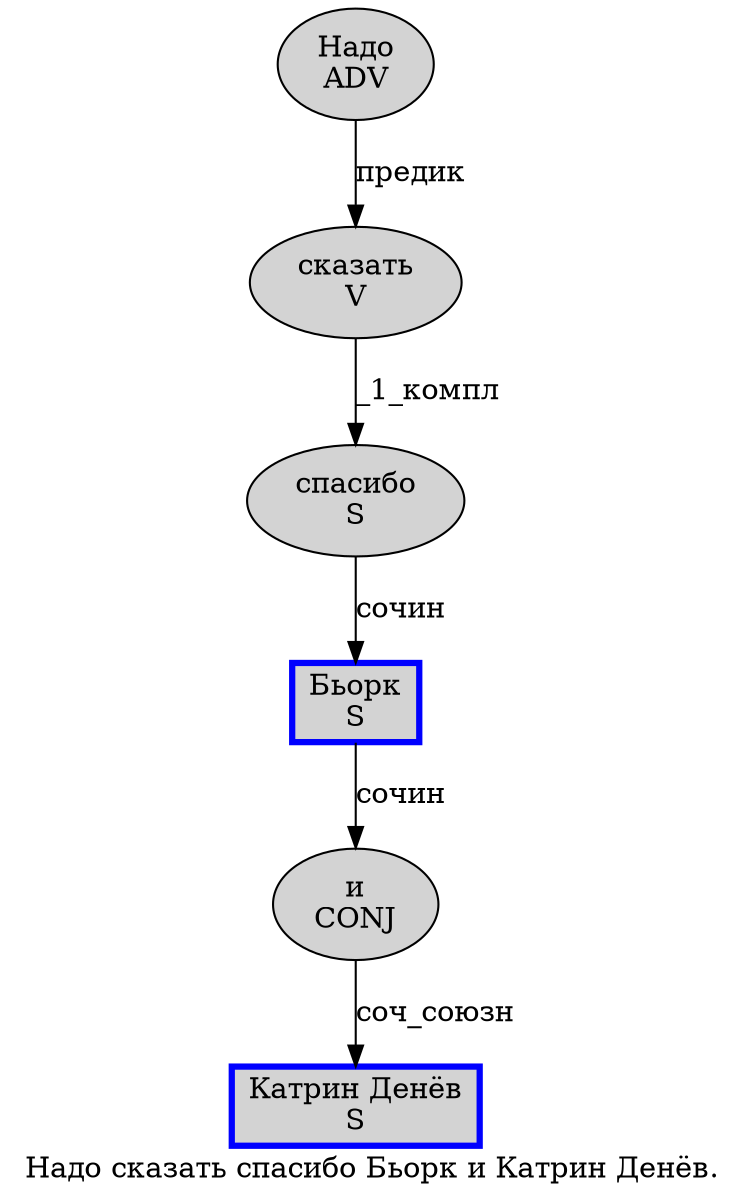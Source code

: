 digraph SENTENCE_364 {
	graph [label="Надо сказать спасибо Бьорк и Катрин Денёв."]
	node [style=filled]
		0 [label="Надо
ADV" color="" fillcolor=lightgray penwidth=1 shape=ellipse]
		1 [label="сказать
V" color="" fillcolor=lightgray penwidth=1 shape=ellipse]
		2 [label="спасибо
S" color="" fillcolor=lightgray penwidth=1 shape=ellipse]
		3 [label="Бьорк
S" color=blue fillcolor=lightgray penwidth=3 shape=box]
		4 [label="и
CONJ" color="" fillcolor=lightgray penwidth=1 shape=ellipse]
		5 [label="Катрин Денёв
S" color=blue fillcolor=lightgray penwidth=3 shape=box]
			0 -> 1 [label="предик"]
			1 -> 2 [label="_1_компл"]
			4 -> 5 [label="соч_союзн"]
			3 -> 4 [label="сочин"]
			2 -> 3 [label="сочин"]
}
